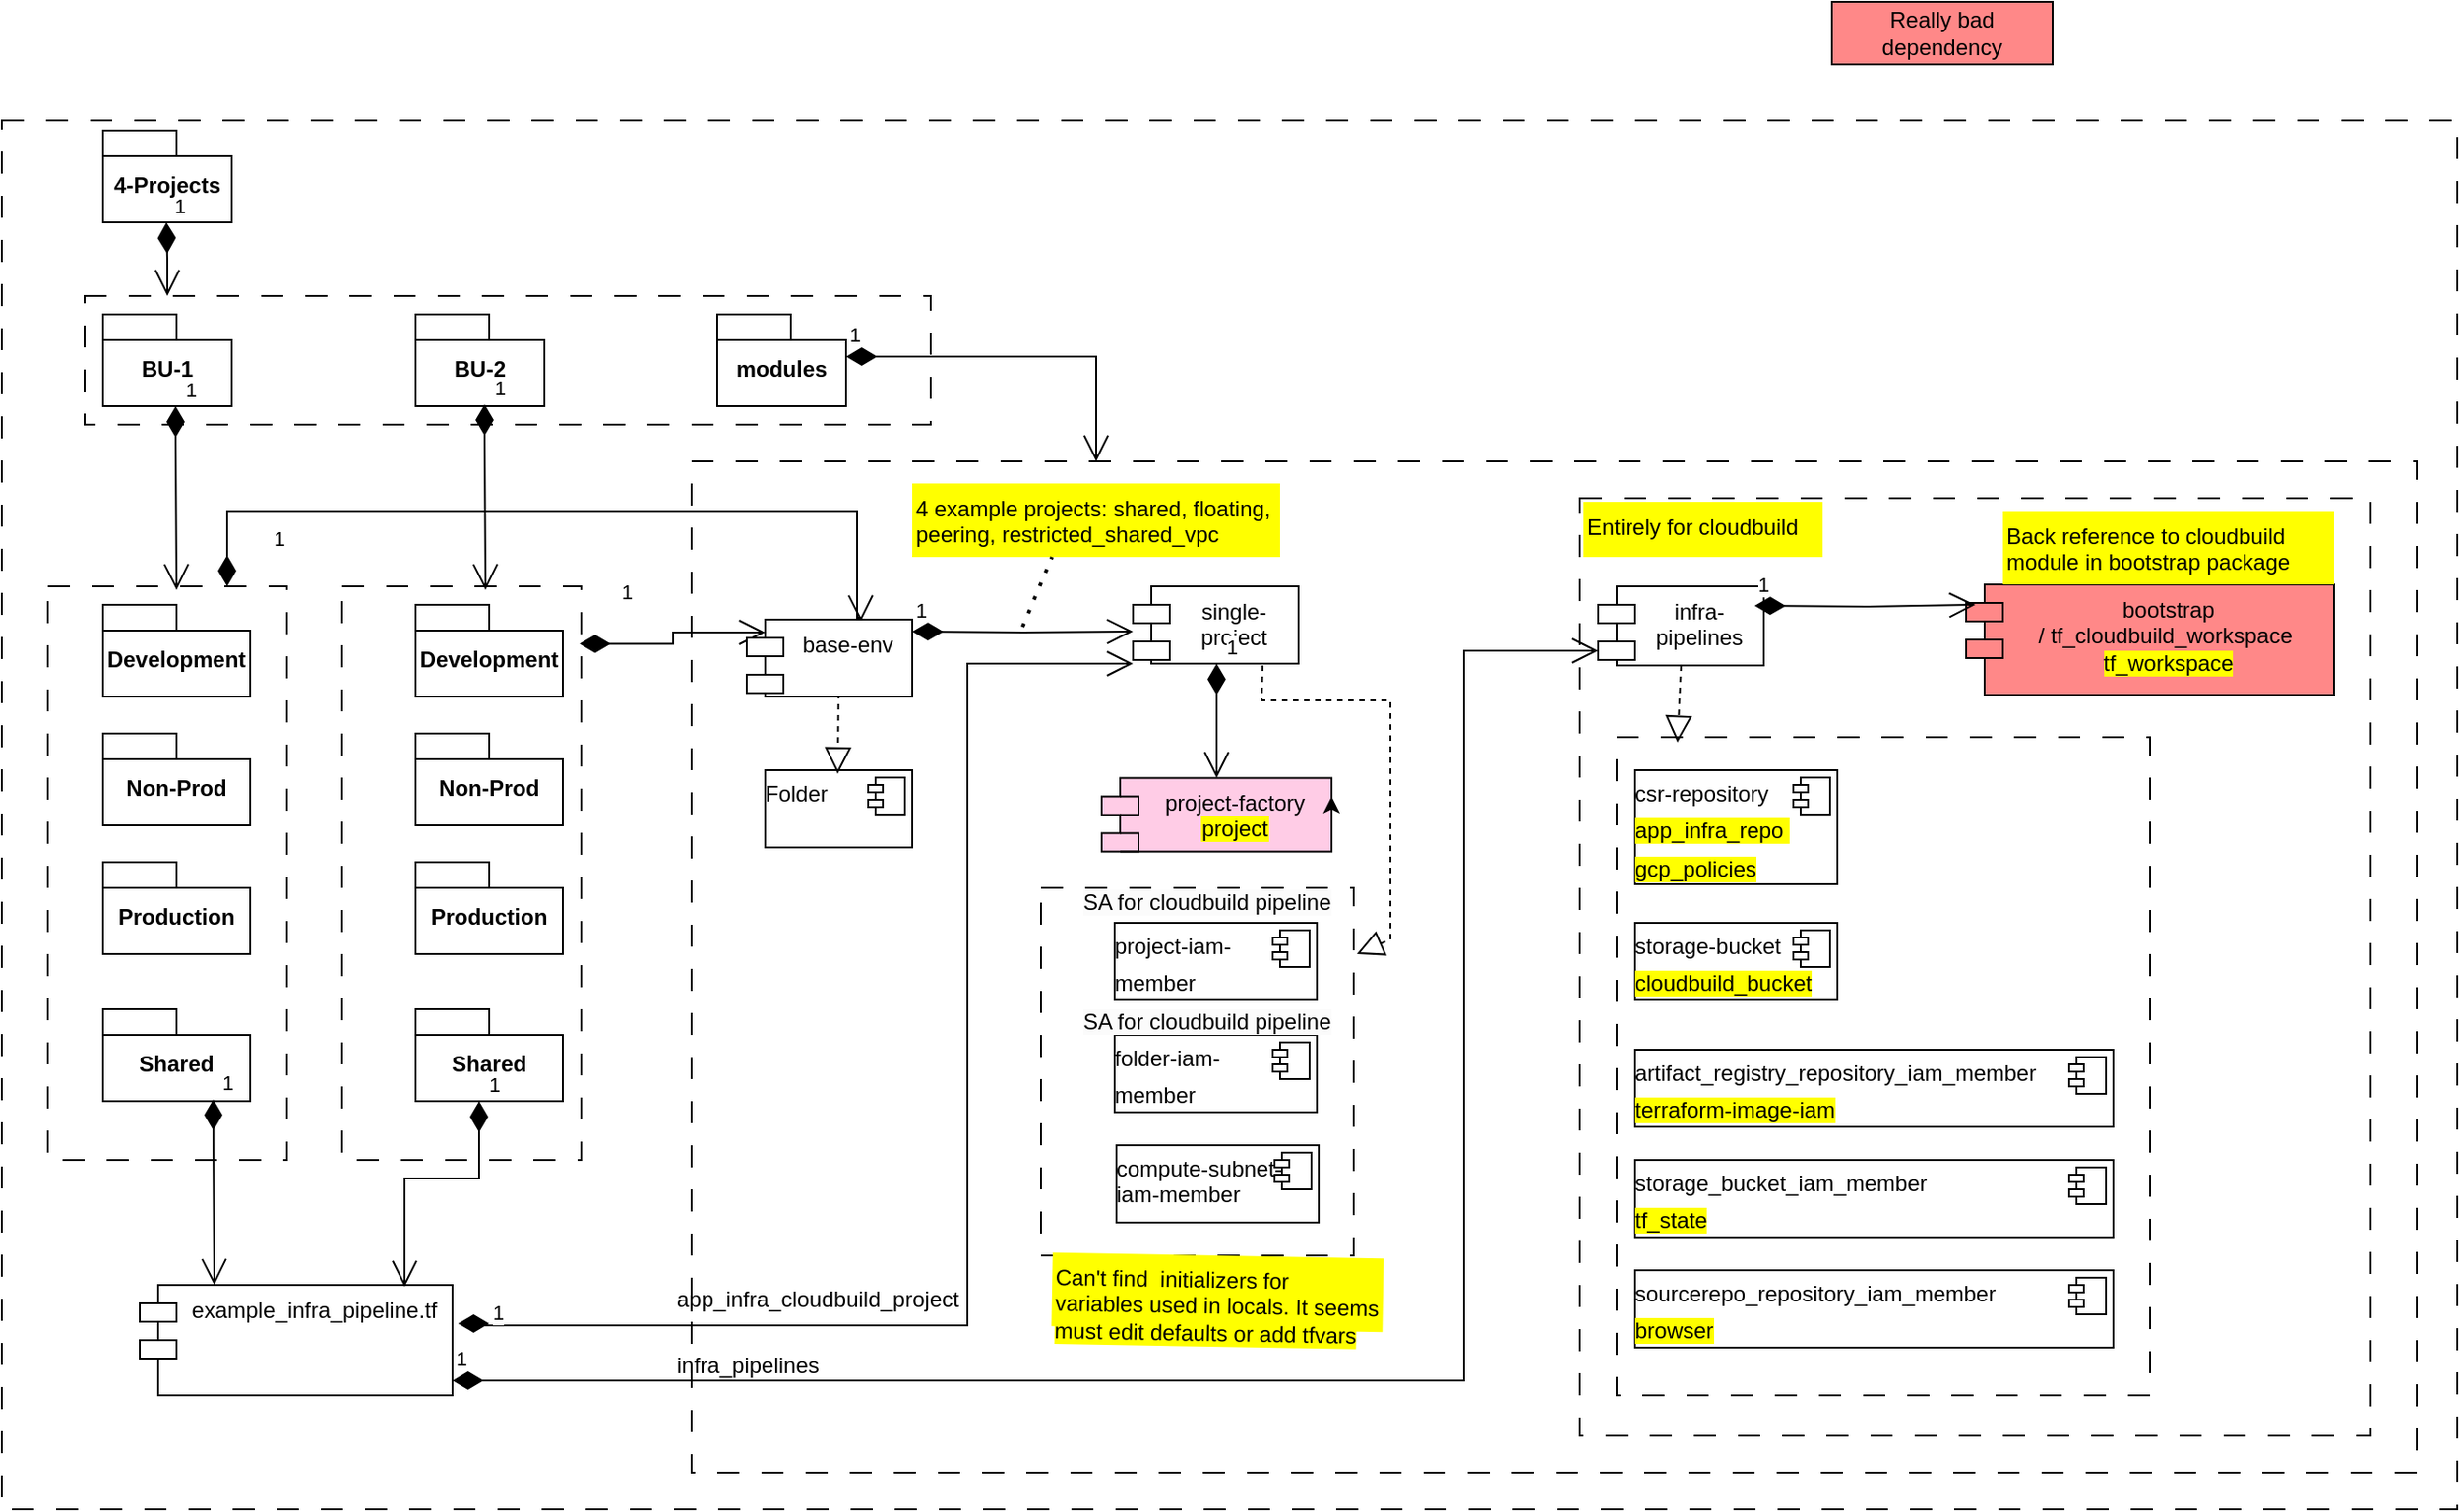 <mxfile version="23.1.5" type="device">
  <diagram name="Page-1" id="gwVyN43g-wXyU5WrKhXc">
    <mxGraphModel dx="1434" dy="844" grid="1" gridSize="10" guides="1" tooltips="1" connect="1" arrows="1" fold="1" page="1" pageScale="1" pageWidth="1100" pageHeight="850" math="0" shadow="0">
      <root>
        <mxCell id="0" />
        <mxCell id="1" parent="0" />
        <mxCell id="jNqYG85YL75cJUmXPqXT-95" value="" style="rounded=0;whiteSpace=wrap;html=1;fillColor=none;dashed=1;dashPattern=12 12;" parent="1" vertex="1">
          <mxGeometry x="55" y="84.5" width="1335" height="755.5" as="geometry" />
        </mxCell>
        <mxCell id="jNqYG85YL75cJUmXPqXT-73" value="" style="rounded=0;whiteSpace=wrap;html=1;fillColor=none;dashed=1;dashPattern=12 12;" parent="1" vertex="1">
          <mxGeometry x="430" y="270" width="938" height="550" as="geometry" />
        </mxCell>
        <mxCell id="jNqYG85YL75cJUmXPqXT-78" value="" style="rounded=0;whiteSpace=wrap;html=1;fillColor=none;dashed=1;dashPattern=12 12;" parent="1" vertex="1">
          <mxGeometry x="913" y="290" width="430" height="510" as="geometry" />
        </mxCell>
        <mxCell id="jNqYG85YL75cJUmXPqXT-18" value="" style="rounded=0;whiteSpace=wrap;html=1;fillColor=none;dashed=1;dashPattern=12 12;" parent="1" vertex="1">
          <mxGeometry x="100" y="180" width="460" height="70" as="geometry" />
        </mxCell>
        <mxCell id="jNqYG85YL75cJUmXPqXT-41" value="" style="rounded=0;whiteSpace=wrap;html=1;fillColor=none;dashed=1;dashPattern=12 12;" parent="1" vertex="1">
          <mxGeometry x="620" y="502" width="170" height="200" as="geometry" />
        </mxCell>
        <mxCell id="jNqYG85YL75cJUmXPqXT-16" value="" style="rounded=0;whiteSpace=wrap;html=1;fillColor=none;dashed=1;dashPattern=12 12;" parent="1" vertex="1">
          <mxGeometry x="80" y="338" width="130" height="312" as="geometry" />
        </mxCell>
        <mxCell id="jNqYG85YL75cJUmXPqXT-19" value="" style="rounded=0;whiteSpace=wrap;html=1;fillColor=none;dashed=1;dashPattern=12 12;" parent="1" vertex="1">
          <mxGeometry x="240" y="338" width="130" height="312" as="geometry" />
        </mxCell>
        <mxCell id="jNqYG85YL75cJUmXPqXT-1" value="4-Projects" style="shape=folder;fontStyle=1;spacingTop=10;tabWidth=40;tabHeight=14;tabPosition=left;html=1;whiteSpace=wrap;" parent="1" vertex="1">
          <mxGeometry x="110" y="90" width="70" height="50" as="geometry" />
        </mxCell>
        <mxCell id="jNqYG85YL75cJUmXPqXT-2" value="BU-1" style="shape=folder;fontStyle=1;spacingTop=10;tabWidth=40;tabHeight=14;tabPosition=left;html=1;whiteSpace=wrap;" parent="1" vertex="1">
          <mxGeometry x="110" y="190" width="70" height="50" as="geometry" />
        </mxCell>
        <mxCell id="jNqYG85YL75cJUmXPqXT-3" value="BU-2" style="shape=folder;fontStyle=1;spacingTop=10;tabWidth=40;tabHeight=14;tabPosition=left;html=1;whiteSpace=wrap;" parent="1" vertex="1">
          <mxGeometry x="280" y="190" width="70" height="50" as="geometry" />
        </mxCell>
        <mxCell id="jNqYG85YL75cJUmXPqXT-4" value="modules" style="shape=folder;fontStyle=1;spacingTop=10;tabWidth=40;tabHeight=14;tabPosition=left;html=1;whiteSpace=wrap;" parent="1" vertex="1">
          <mxGeometry x="444" y="190" width="70" height="50" as="geometry" />
        </mxCell>
        <mxCell id="jNqYG85YL75cJUmXPqXT-5" value="Development" style="shape=folder;fontStyle=1;spacingTop=10;tabWidth=40;tabHeight=14;tabPosition=left;html=1;whiteSpace=wrap;" parent="1" vertex="1">
          <mxGeometry x="110" y="348" width="80" height="50" as="geometry" />
        </mxCell>
        <mxCell id="jNqYG85YL75cJUmXPqXT-6" value="Non-Prod" style="shape=folder;fontStyle=1;spacingTop=10;tabWidth=40;tabHeight=14;tabPosition=left;html=1;whiteSpace=wrap;" parent="1" vertex="1">
          <mxGeometry x="110" y="418" width="80" height="50" as="geometry" />
        </mxCell>
        <mxCell id="jNqYG85YL75cJUmXPqXT-7" value="Production" style="shape=folder;fontStyle=1;spacingTop=10;tabWidth=40;tabHeight=14;tabPosition=left;html=1;whiteSpace=wrap;" parent="1" vertex="1">
          <mxGeometry x="110" y="488" width="80" height="50" as="geometry" />
        </mxCell>
        <mxCell id="jNqYG85YL75cJUmXPqXT-8" value="Development" style="shape=folder;fontStyle=1;spacingTop=10;tabWidth=40;tabHeight=14;tabPosition=left;html=1;whiteSpace=wrap;" parent="1" vertex="1">
          <mxGeometry x="280" y="348" width="80" height="50" as="geometry" />
        </mxCell>
        <mxCell id="jNqYG85YL75cJUmXPqXT-9" value="Non-Prod" style="shape=folder;fontStyle=1;spacingTop=10;tabWidth=40;tabHeight=14;tabPosition=left;html=1;whiteSpace=wrap;" parent="1" vertex="1">
          <mxGeometry x="280" y="418" width="80" height="50" as="geometry" />
        </mxCell>
        <mxCell id="jNqYG85YL75cJUmXPqXT-10" value="Production" style="shape=folder;fontStyle=1;spacingTop=10;tabWidth=40;tabHeight=14;tabPosition=left;html=1;whiteSpace=wrap;" parent="1" vertex="1">
          <mxGeometry x="280" y="488" width="80" height="50" as="geometry" />
        </mxCell>
        <mxCell id="jNqYG85YL75cJUmXPqXT-14" value="Shared" style="shape=folder;fontStyle=1;spacingTop=10;tabWidth=40;tabHeight=14;tabPosition=left;html=1;whiteSpace=wrap;" parent="1" vertex="1">
          <mxGeometry x="110" y="568" width="80" height="50" as="geometry" />
        </mxCell>
        <mxCell id="jNqYG85YL75cJUmXPqXT-15" value="Shared" style="shape=folder;fontStyle=1;spacingTop=10;tabWidth=40;tabHeight=14;tabPosition=left;html=1;whiteSpace=wrap;" parent="1" vertex="1">
          <mxGeometry x="280" y="568" width="80" height="50" as="geometry" />
        </mxCell>
        <mxCell id="jNqYG85YL75cJUmXPqXT-17" value="1" style="endArrow=open;html=1;endSize=12;startArrow=diamondThin;startSize=14;startFill=1;edgeStyle=orthogonalEdgeStyle;align=left;verticalAlign=bottom;rounded=0;" parent="1" edge="1">
          <mxGeometry x="-1" y="3" relative="1" as="geometry">
            <mxPoint x="144.5" y="140" as="sourcePoint" />
            <mxPoint x="145" y="180" as="targetPoint" />
          </mxGeometry>
        </mxCell>
        <mxCell id="jNqYG85YL75cJUmXPqXT-20" value="1" style="endArrow=open;html=1;endSize=12;startArrow=diamondThin;startSize=14;startFill=1;edgeStyle=orthogonalEdgeStyle;align=left;verticalAlign=bottom;rounded=0;" parent="1" edge="1">
          <mxGeometry x="-1" y="3" relative="1" as="geometry">
            <mxPoint x="149.5" y="240" as="sourcePoint" />
            <mxPoint x="150" y="340" as="targetPoint" />
            <Array as="points">
              <mxPoint x="149.5" y="260" />
              <mxPoint x="149.5" y="490" />
            </Array>
          </mxGeometry>
        </mxCell>
        <mxCell id="jNqYG85YL75cJUmXPqXT-22" value="1" style="endArrow=open;html=1;endSize=12;startArrow=diamondThin;startSize=14;startFill=1;edgeStyle=orthogonalEdgeStyle;align=left;verticalAlign=bottom;rounded=0;" parent="1" edge="1">
          <mxGeometry x="-1" y="3" relative="1" as="geometry">
            <mxPoint x="317.5" y="239" as="sourcePoint" />
            <mxPoint x="318" y="340" as="targetPoint" />
            <Array as="points">
              <mxPoint x="317.5" y="259" />
              <mxPoint x="317.5" y="489" />
            </Array>
          </mxGeometry>
        </mxCell>
        <mxCell id="jNqYG85YL75cJUmXPqXT-27" value="&lt;p style=&quot;margin: 6px 0px 0px;&quot;&gt;Folder&lt;/p&gt;" style="align=left;overflow=fill;html=1;dropTarget=0;whiteSpace=wrap;" parent="1" vertex="1">
          <mxGeometry x="470" y="438" width="80" height="42" as="geometry" />
        </mxCell>
        <mxCell id="jNqYG85YL75cJUmXPqXT-28" value="" style="shape=component;jettyWidth=8;jettyHeight=4;" parent="jNqYG85YL75cJUmXPqXT-27" vertex="1">
          <mxGeometry x="1" width="20" height="20" relative="1" as="geometry">
            <mxPoint x="-24" y="4" as="offset" />
          </mxGeometry>
        </mxCell>
        <object label="single-project" Description="Provides as examples" id="jNqYG85YL75cJUmXPqXT-29">
          <mxCell style="shape=module;align=left;spacingLeft=20;align=center;verticalAlign=top;whiteSpace=wrap;html=1;" parent="1" vertex="1">
            <mxGeometry x="670" y="338" width="90" height="42" as="geometry" />
          </mxCell>
        </object>
        <mxCell id="jNqYG85YL75cJUmXPqXT-30" value="infra-pipelines" style="shape=module;align=left;spacingLeft=20;align=center;verticalAlign=top;whiteSpace=wrap;html=1;" parent="1" vertex="1">
          <mxGeometry x="923" y="338" width="90" height="43" as="geometry" />
        </mxCell>
        <mxCell id="jNqYG85YL75cJUmXPqXT-31" value="1" style="endArrow=open;html=1;endSize=12;startArrow=diamondThin;startSize=14;startFill=1;edgeStyle=orthogonalEdgeStyle;align=left;verticalAlign=bottom;rounded=0;entryX=0;entryY=0.583;entryDx=0;entryDy=0;entryPerimeter=0;" parent="1" target="jNqYG85YL75cJUmXPqXT-29" edge="1">
          <mxGeometry x="-1" y="3" relative="1" as="geometry">
            <mxPoint x="550" y="362.5" as="sourcePoint" />
            <mxPoint x="640" y="362.5" as="targetPoint" />
          </mxGeometry>
        </mxCell>
        <mxCell id="jNqYG85YL75cJUmXPqXT-32" value="project-factory&lt;br&gt;&lt;span style=&quot;background-color: rgb(255, 255, 0);&quot;&gt;project&lt;/span&gt;&lt;div&gt;&lt;br/&gt;&lt;/div&gt;" style="shape=module;align=left;spacingLeft=20;align=center;verticalAlign=top;whiteSpace=wrap;html=1;fillColor=#FFCCE6;" parent="1" vertex="1">
          <mxGeometry x="653" y="442.25" width="125" height="40" as="geometry" />
        </mxCell>
        <mxCell id="jNqYG85YL75cJUmXPqXT-33" value="&lt;p style=&quot;margin: 6px 0px 0px;&quot;&gt;folder-iam-&lt;/p&gt;&lt;p style=&quot;margin: 6px 0px 0px;&quot;&gt;member&lt;/p&gt;" style="align=left;overflow=fill;html=1;dropTarget=0;whiteSpace=wrap;" parent="1" vertex="1">
          <mxGeometry x="660" y="582" width="110" height="42" as="geometry" />
        </mxCell>
        <mxCell id="jNqYG85YL75cJUmXPqXT-34" value="" style="shape=component;jettyWidth=8;jettyHeight=4;" parent="jNqYG85YL75cJUmXPqXT-33" vertex="1">
          <mxGeometry x="1" width="20" height="20" relative="1" as="geometry">
            <mxPoint x="-24" y="4" as="offset" />
          </mxGeometry>
        </mxCell>
        <mxCell id="jNqYG85YL75cJUmXPqXT-35" value="&lt;p style=&quot;margin: 6px 0px 0px;&quot;&gt;compute-subnet-iam-member&lt;/p&gt;" style="align=left;overflow=fill;html=1;dropTarget=0;whiteSpace=wrap;" parent="1" vertex="1">
          <mxGeometry x="661" y="642" width="110" height="42" as="geometry" />
        </mxCell>
        <mxCell id="jNqYG85YL75cJUmXPqXT-36" value="" style="shape=component;jettyWidth=8;jettyHeight=4;" parent="jNqYG85YL75cJUmXPqXT-35" vertex="1">
          <mxGeometry x="1" width="20" height="20" relative="1" as="geometry">
            <mxPoint x="-24" y="4" as="offset" />
          </mxGeometry>
        </mxCell>
        <mxCell id="jNqYG85YL75cJUmXPqXT-37" value="&lt;p style=&quot;margin: 6px 0px 0px;&quot;&gt;project-iam-&lt;/p&gt;&lt;p style=&quot;margin: 6px 0px 0px;&quot;&gt;member&lt;/p&gt;" style="align=left;overflow=fill;html=1;dropTarget=0;whiteSpace=wrap;" parent="1" vertex="1">
          <mxGeometry x="660" y="521" width="110" height="42" as="geometry" />
        </mxCell>
        <mxCell id="jNqYG85YL75cJUmXPqXT-38" value="" style="shape=component;jettyWidth=8;jettyHeight=4;" parent="jNqYG85YL75cJUmXPqXT-37" vertex="1">
          <mxGeometry x="1" width="20" height="20" relative="1" as="geometry">
            <mxPoint x="-24" y="4" as="offset" />
          </mxGeometry>
        </mxCell>
        <mxCell id="jNqYG85YL75cJUmXPqXT-39" value="&lt;p style=&quot;border-color: var(--border-color); color: rgb(0, 0, 0); font-family: Helvetica; font-size: 12px; font-style: normal; font-variant-ligatures: normal; font-variant-caps: normal; font-weight: 400; letter-spacing: normal; orphans: 2; text-align: left; text-indent: 0px; text-transform: none; widows: 2; word-spacing: 0px; -webkit-text-stroke-width: 0px; background-color: rgb(251, 251, 251); text-decoration-thickness: initial; text-decoration-style: initial; text-decoration-color: initial; margin: 6px 0px 0px;&quot;&gt;SA for cloudbuild pipeline&lt;/p&gt;" style="text;whiteSpace=wrap;html=1;" parent="1" vertex="1">
          <mxGeometry x="641" y="490" width="150" height="41" as="geometry" />
        </mxCell>
        <mxCell id="jNqYG85YL75cJUmXPqXT-40" value="&lt;p style=&quot;border-color: var(--border-color); color: rgb(0, 0, 0); font-family: Helvetica; font-size: 12px; font-style: normal; font-variant-ligatures: normal; font-variant-caps: normal; font-weight: 400; letter-spacing: normal; orphans: 2; text-align: left; text-indent: 0px; text-transform: none; widows: 2; word-spacing: 0px; -webkit-text-stroke-width: 0px; background-color: rgb(251, 251, 251); text-decoration-thickness: initial; text-decoration-style: initial; text-decoration-color: initial; margin: 6px 0px 0px;&quot;&gt;SA for cloudbuild pipeline&lt;/p&gt;" style="text;whiteSpace=wrap;html=1;" parent="1" vertex="1">
          <mxGeometry x="641" y="555" width="150" height="40" as="geometry" />
        </mxCell>
        <mxCell id="jNqYG85YL75cJUmXPqXT-42" value="1" style="endArrow=open;html=1;endSize=12;startArrow=diamondThin;startSize=14;startFill=1;edgeStyle=orthogonalEdgeStyle;align=left;verticalAlign=bottom;rounded=0;entryX=0.5;entryY=0;entryDx=0;entryDy=0;" parent="1" target="jNqYG85YL75cJUmXPqXT-32" edge="1">
          <mxGeometry x="-1" y="3" relative="1" as="geometry">
            <mxPoint x="715.5" y="380" as="sourcePoint" />
            <mxPoint x="715.5" y="430" as="targetPoint" />
            <Array as="points">
              <mxPoint x="716" y="400" />
            </Array>
          </mxGeometry>
        </mxCell>
        <mxCell id="jNqYG85YL75cJUmXPqXT-43" value="&lt;span style=&quot;color: rgb(0, 0, 0); font-family: Helvetica; font-size: 12px; font-style: normal; font-variant-ligatures: normal; font-variant-caps: normal; font-weight: 400; letter-spacing: normal; orphans: 2; text-align: left; text-indent: 0px; text-transform: none; widows: 2; word-spacing: 0px; -webkit-text-stroke-width: 0px; text-decoration-thickness: initial; text-decoration-style: initial; text-decoration-color: initial; float: none; display: inline !important; background-color: rgb(255, 255, 0);&quot;&gt;Can&#39;t find&amp;nbsp; initializers for variables used in locals. It seems must edit defaults or add tfvars&lt;/span&gt;" style="text;whiteSpace=wrap;html=1;rotation=1;fillColor=#FFFF00;" parent="1" vertex="1">
          <mxGeometry x="626" y="702" width="180" height="40" as="geometry" />
        </mxCell>
        <mxCell id="jNqYG85YL75cJUmXPqXT-51" value="" style="endArrow=block;dashed=1;endFill=0;endSize=12;html=1;rounded=0;" parent="1" edge="1">
          <mxGeometry width="160" relative="1" as="geometry">
            <mxPoint x="510" y="390" as="sourcePoint" />
            <mxPoint x="509.5" y="440" as="targetPoint" />
          </mxGeometry>
        </mxCell>
        <mxCell id="jNqYG85YL75cJUmXPqXT-53" value="" style="endArrow=block;dashed=1;endFill=0;endSize=12;html=1;rounded=0;entryX=1.01;entryY=0.18;entryDx=0;entryDy=0;entryPerimeter=0;" parent="1" target="jNqYG85YL75cJUmXPqXT-41" edge="1">
          <mxGeometry width="160" relative="1" as="geometry">
            <mxPoint x="740.5" y="381" as="sourcePoint" />
            <mxPoint x="810" y="580" as="targetPoint" />
            <Array as="points">
              <mxPoint x="740" y="400" />
              <mxPoint x="810" y="400" />
              <mxPoint x="810" y="530" />
            </Array>
          </mxGeometry>
        </mxCell>
        <mxCell id="jNqYG85YL75cJUmXPqXT-56" value="&lt;p style=&quot;margin: 6px 0px 0px;&quot;&gt;csr-repository&lt;/p&gt;&lt;p style=&quot;margin: 6px 0px 0px;&quot;&gt;&lt;span style=&quot;background-color: rgb(255, 255, 0);&quot;&gt;app_infra_repo&amp;nbsp;&lt;/span&gt;&lt;/p&gt;&lt;p style=&quot;margin: 6px 0px 0px;&quot;&gt;&lt;span style=&quot;background-color: rgb(255, 255, 0);&quot;&gt;gcp_policies&lt;/span&gt;&lt;/p&gt;" style="align=left;overflow=fill;html=1;dropTarget=0;whiteSpace=wrap;" parent="1" vertex="1">
          <mxGeometry x="943" y="438" width="110" height="62" as="geometry" />
        </mxCell>
        <mxCell id="jNqYG85YL75cJUmXPqXT-57" value="" style="shape=component;jettyWidth=8;jettyHeight=4;" parent="jNqYG85YL75cJUmXPqXT-56" vertex="1">
          <mxGeometry x="1" width="20" height="20" relative="1" as="geometry">
            <mxPoint x="-24" y="4" as="offset" />
          </mxGeometry>
        </mxCell>
        <mxCell id="jNqYG85YL75cJUmXPqXT-59" value="&lt;p style=&quot;margin: 6px 0px 0px;&quot;&gt;storage-bucket&amp;nbsp;&lt;/p&gt;&lt;p style=&quot;margin: 6px 0px 0px;&quot;&gt;&lt;span style=&quot;background-color: rgb(255, 255, 0);&quot;&gt;cloudbuild_bucket&lt;/span&gt;&lt;/p&gt;" style="align=left;overflow=fill;html=1;dropTarget=0;whiteSpace=wrap;" parent="1" vertex="1">
          <mxGeometry x="943" y="521" width="110" height="42" as="geometry" />
        </mxCell>
        <mxCell id="jNqYG85YL75cJUmXPqXT-60" value="" style="shape=component;jettyWidth=8;jettyHeight=4;" parent="jNqYG85YL75cJUmXPqXT-59" vertex="1">
          <mxGeometry x="1" width="20" height="20" relative="1" as="geometry">
            <mxPoint x="-24" y="4" as="offset" />
          </mxGeometry>
        </mxCell>
        <object label="bootstrap /&amp;nbsp;tf_cloudbuild_workspace&amp;nbsp;&lt;br&gt;&lt;span style=&quot;background-color: rgb(255, 255, 0);&quot;&gt;tf_workspace&lt;/span&gt;" Description="Provides as examples" id="jNqYG85YL75cJUmXPqXT-62">
          <mxCell style="shape=module;align=left;spacingLeft=20;align=center;verticalAlign=top;whiteSpace=wrap;html=1;fillColor=#FF8888;" parent="1" vertex="1">
            <mxGeometry x="1123" y="337" width="200" height="60" as="geometry" />
          </mxCell>
        </object>
        <mxCell id="jNqYG85YL75cJUmXPqXT-63" value="&lt;span style=&quot;color: rgb(0, 0, 0); font-family: Helvetica; font-size: 12px; font-style: normal; font-variant-ligatures: normal; font-variant-caps: normal; font-weight: 400; letter-spacing: normal; orphans: 2; text-align: left; text-indent: 0px; text-transform: none; widows: 2; word-spacing: 0px; -webkit-text-stroke-width: 0px; text-decoration-thickness: initial; text-decoration-style: initial; text-decoration-color: initial; float: none; display: inline !important; background-color: rgb(255, 255, 0);&quot;&gt;Back reference to cloudbuild module in bootstrap package&lt;/span&gt;" style="text;whiteSpace=wrap;html=1;rotation=0;fillColor=#FFFF00;" parent="1" vertex="1">
          <mxGeometry x="1143" y="297" width="180" height="40" as="geometry" />
        </mxCell>
        <mxCell id="jNqYG85YL75cJUmXPqXT-64" value="Really bad dependency" style="rounded=0;whiteSpace=wrap;html=1;fillColor=#FF8888;" parent="1" vertex="1">
          <mxGeometry x="1050" y="20" width="120" height="34" as="geometry" />
        </mxCell>
        <mxCell id="jNqYG85YL75cJUmXPqXT-66" value="&lt;p style=&quot;margin: 6px 0px 0px;&quot;&gt;&lt;span style=&quot;background-color: initial;&quot;&gt;artifact_registry_repository_&lt;/span&gt;&lt;span style=&quot;background-color: initial;&quot;&gt;iam_member&lt;/span&gt;&lt;/p&gt;&lt;p style=&quot;margin: 6px 0px 0px;&quot;&gt;&lt;span style=&quot;background-color: rgb(255, 255, 0);&quot;&gt;terraform-image-iam&lt;/span&gt;&lt;/p&gt;" style="align=left;overflow=fill;html=1;dropTarget=0;whiteSpace=wrap;" parent="1" vertex="1">
          <mxGeometry x="943" y="590" width="260" height="42" as="geometry" />
        </mxCell>
        <mxCell id="jNqYG85YL75cJUmXPqXT-67" value="" style="shape=component;jettyWidth=8;jettyHeight=4;" parent="jNqYG85YL75cJUmXPqXT-66" vertex="1">
          <mxGeometry x="1" width="20" height="20" relative="1" as="geometry">
            <mxPoint x="-24" y="4" as="offset" />
          </mxGeometry>
        </mxCell>
        <mxCell id="jNqYG85YL75cJUmXPqXT-69" value="&lt;p style=&quot;margin: 6px 0px 0px;&quot;&gt;&lt;span style=&quot;background-color: initial;&quot;&gt;storage_bucket_iam_member&lt;/span&gt;&lt;br&gt;&lt;/p&gt;&lt;p style=&quot;margin: 6px 0px 0px;&quot;&gt;&lt;span style=&quot;background-color: rgb(255, 255, 0);&quot;&gt;tf_state&lt;/span&gt;&lt;span style=&quot;background-color: initial;&quot;&gt;&lt;br&gt;&lt;/span&gt;&lt;/p&gt;" style="align=left;overflow=fill;html=1;dropTarget=0;whiteSpace=wrap;" parent="1" vertex="1">
          <mxGeometry x="943" y="650" width="260" height="42" as="geometry" />
        </mxCell>
        <mxCell id="jNqYG85YL75cJUmXPqXT-70" value="" style="shape=component;jettyWidth=8;jettyHeight=4;" parent="jNqYG85YL75cJUmXPqXT-69" vertex="1">
          <mxGeometry x="1" width="20" height="20" relative="1" as="geometry">
            <mxPoint x="-24" y="4" as="offset" />
          </mxGeometry>
        </mxCell>
        <mxCell id="jNqYG85YL75cJUmXPqXT-71" value="&lt;p style=&quot;margin: 6px 0px 0px;&quot;&gt;sourcerepo_repository_iam_member&lt;/p&gt;&lt;p style=&quot;margin: 6px 0px 0px;&quot;&gt;&lt;span style=&quot;background-color: rgb(255, 255, 0);&quot;&gt;browser&lt;/span&gt;&lt;br&gt;&lt;/p&gt;" style="align=left;overflow=fill;html=1;dropTarget=0;whiteSpace=wrap;" parent="1" vertex="1">
          <mxGeometry x="943" y="710" width="260" height="42" as="geometry" />
        </mxCell>
        <mxCell id="jNqYG85YL75cJUmXPqXT-72" value="" style="shape=component;jettyWidth=8;jettyHeight=4;" parent="jNqYG85YL75cJUmXPqXT-71" vertex="1">
          <mxGeometry x="1" width="20" height="20" relative="1" as="geometry">
            <mxPoint x="-24" y="4" as="offset" />
          </mxGeometry>
        </mxCell>
        <mxCell id="jNqYG85YL75cJUmXPqXT-74" value="1" style="endArrow=open;html=1;endSize=12;startArrow=diamondThin;startSize=14;startFill=1;edgeStyle=orthogonalEdgeStyle;align=left;verticalAlign=bottom;rounded=0;entryX=0;entryY=0.583;entryDx=0;entryDy=0;entryPerimeter=0;" parent="1" edge="1">
          <mxGeometry x="-1" y="3" relative="1" as="geometry">
            <mxPoint x="1008" y="348.5" as="sourcePoint" />
            <mxPoint x="1128" y="348" as="targetPoint" />
          </mxGeometry>
        </mxCell>
        <mxCell id="jNqYG85YL75cJUmXPqXT-75" value="" style="endArrow=block;dashed=1;endFill=0;endSize=12;html=1;rounded=0;entryX=0.114;entryY=0.008;entryDx=0;entryDy=0;entryPerimeter=0;exitX=0.5;exitY=1;exitDx=0;exitDy=0;" parent="1" source="jNqYG85YL75cJUmXPqXT-30" target="jNqYG85YL75cJUmXPqXT-76" edge="1">
          <mxGeometry width="160" relative="1" as="geometry">
            <mxPoint x="963" y="380" as="sourcePoint" />
            <mxPoint x="1033" y="380" as="targetPoint" />
          </mxGeometry>
        </mxCell>
        <mxCell id="jNqYG85YL75cJUmXPqXT-76" value="" style="rounded=0;whiteSpace=wrap;html=1;fillColor=none;dashed=1;dashPattern=12 12;" parent="1" vertex="1">
          <mxGeometry x="933" y="420" width="290" height="358" as="geometry" />
        </mxCell>
        <mxCell id="jNqYG85YL75cJUmXPqXT-77" value="&lt;span style=&quot;color: rgb(0, 0, 0); font-family: Helvetica; font-size: 12px; font-style: normal; font-variant-ligatures: normal; font-variant-caps: normal; font-weight: 400; letter-spacing: normal; orphans: 2; text-align: left; text-indent: 0px; text-transform: none; widows: 2; word-spacing: 0px; -webkit-text-stroke-width: 0px; text-decoration-thickness: initial; text-decoration-style: initial; text-decoration-color: initial; float: none; display: inline !important; background-color: rgb(255, 255, 0);&quot;&gt;Entirely for cloudbuild&lt;/span&gt;" style="text;whiteSpace=wrap;html=1;rotation=0;fillColor=#FFFF00;" parent="1" vertex="1">
          <mxGeometry x="915" y="292" width="130" height="30" as="geometry" />
        </mxCell>
        <mxCell id="jNqYG85YL75cJUmXPqXT-79" value="1" style="endArrow=open;html=1;endSize=12;startArrow=diamondThin;startSize=14;startFill=1;edgeStyle=orthogonalEdgeStyle;align=left;verticalAlign=bottom;rounded=0;exitX=0;exitY=0;exitDx=70;exitDy=23;exitPerimeter=0;" parent="1" source="jNqYG85YL75cJUmXPqXT-4" edge="1">
          <mxGeometry x="-1" y="3" relative="1" as="geometry">
            <mxPoint x="560" y="215" as="sourcePoint" />
            <mxPoint x="650" y="270" as="targetPoint" />
            <Array as="points">
              <mxPoint x="650" y="213" />
            </Array>
          </mxGeometry>
        </mxCell>
        <mxCell id="jNqYG85YL75cJUmXPqXT-82" value="1" style="endArrow=open;html=1;endSize=12;startArrow=diamondThin;startSize=14;startFill=1;edgeStyle=orthogonalEdgeStyle;align=left;verticalAlign=bottom;rounded=0;exitX=0.993;exitY=0.1;exitDx=0;exitDy=0;exitPerimeter=0;" parent="1" source="jNqYG85YL75cJUmXPqXT-19" edge="1">
          <mxGeometry x="-0.61" y="19" relative="1" as="geometry">
            <mxPoint x="370" y="366.5" as="sourcePoint" />
            <mxPoint x="470" y="363" as="targetPoint" />
            <Array as="points">
              <mxPoint x="420" y="369" />
              <mxPoint x="420" y="363" />
            </Array>
            <mxPoint as="offset" />
          </mxGeometry>
        </mxCell>
        <mxCell id="jNqYG85YL75cJUmXPqXT-83" value="1" style="endArrow=open;html=1;endSize=12;startArrow=diamondThin;startSize=14;startFill=1;edgeStyle=orthogonalEdgeStyle;align=left;verticalAlign=bottom;rounded=0;exitX=0.75;exitY=0;exitDx=0;exitDy=0;entryX=0.689;entryY=0.024;entryDx=0;entryDy=0;entryPerimeter=0;" parent="1" source="jNqYG85YL75cJUmXPqXT-16" target="OgV2ja9a1OCX6CN3ytBe-1" edge="1">
          <mxGeometry x="-0.923" y="-22" relative="1" as="geometry">
            <mxPoint x="160" y="300.5" as="sourcePoint" />
            <mxPoint x="539.04" y="355" as="targetPoint" />
            <Array as="points">
              <mxPoint x="178" y="297" />
              <mxPoint x="520" y="297" />
              <mxPoint x="520" y="355" />
              <mxPoint x="522" y="355" />
            </Array>
            <mxPoint x="1" as="offset" />
          </mxGeometry>
        </mxCell>
        <object label="example_infra_pipeline.tf" Description="Provides as examples" id="jNqYG85YL75cJUmXPqXT-84">
          <mxCell style="shape=module;align=left;spacingLeft=20;align=center;verticalAlign=top;whiteSpace=wrap;html=1;" parent="1" vertex="1">
            <mxGeometry x="130" y="718" width="170" height="60" as="geometry" />
          </mxCell>
        </object>
        <mxCell id="jNqYG85YL75cJUmXPqXT-87" value="app_infra_cloudbuild_project" style="text;whiteSpace=wrap;html=1;" parent="1" vertex="1">
          <mxGeometry x="420" y="712" width="170" height="30" as="geometry" />
        </mxCell>
        <mxCell id="jNqYG85YL75cJUmXPqXT-89" value="1" style="endArrow=open;html=1;endSize=12;startArrow=diamondThin;startSize=14;startFill=1;edgeStyle=orthogonalEdgeStyle;align=left;verticalAlign=bottom;rounded=0;entryX=0;entryY=0;entryDx=0;entryDy=35;entryPerimeter=0;" parent="1" source="jNqYG85YL75cJUmXPqXT-84" target="jNqYG85YL75cJUmXPqXT-30" edge="1">
          <mxGeometry x="-1" y="3" relative="1" as="geometry">
            <mxPoint x="380" y="810" as="sourcePoint" />
            <mxPoint x="670" y="451" as="targetPoint" />
            <Array as="points">
              <mxPoint x="850" y="770" />
              <mxPoint x="850" y="373" />
            </Array>
          </mxGeometry>
        </mxCell>
        <mxCell id="jNqYG85YL75cJUmXPqXT-90" value="infra_pipelines" style="text;whiteSpace=wrap;html=1;" parent="1" vertex="1">
          <mxGeometry x="420" y="748" width="170" height="30" as="geometry" />
        </mxCell>
        <mxCell id="jNqYG85YL75cJUmXPqXT-91" value="1" style="endArrow=open;html=1;endSize=12;startArrow=diamondThin;startSize=14;startFill=1;edgeStyle=orthogonalEdgeStyle;align=left;verticalAlign=bottom;rounded=0;entryX=0;entryY=1;entryDx=0;entryDy=0;entryPerimeter=0;" parent="1" target="jNqYG85YL75cJUmXPqXT-29" edge="1">
          <mxGeometry x="-1" y="3" relative="1" as="geometry">
            <mxPoint x="320" y="739" as="sourcePoint" />
            <mxPoint x="610" y="380" as="targetPoint" />
            <Array as="points">
              <mxPoint x="310" y="739" />
              <mxPoint x="310" y="740" />
              <mxPoint x="580" y="740" />
              <mxPoint x="580" y="380" />
            </Array>
          </mxGeometry>
        </mxCell>
        <mxCell id="jNqYG85YL75cJUmXPqXT-92" style="edgeStyle=orthogonalEdgeStyle;rounded=0;orthogonalLoop=1;jettySize=auto;html=1;exitX=1;exitY=0.5;exitDx=0;exitDy=0;entryX=1;entryY=0.25;entryDx=0;entryDy=0;" parent="1" source="jNqYG85YL75cJUmXPqXT-32" target="jNqYG85YL75cJUmXPqXT-32" edge="1">
          <mxGeometry relative="1" as="geometry" />
        </mxCell>
        <mxCell id="jNqYG85YL75cJUmXPqXT-93" value="1" style="endArrow=open;html=1;endSize=12;startArrow=diamondThin;startSize=14;startFill=1;edgeStyle=orthogonalEdgeStyle;align=left;verticalAlign=bottom;rounded=0;" parent="1" edge="1">
          <mxGeometry x="-1" y="3" relative="1" as="geometry">
            <mxPoint x="170" y="617" as="sourcePoint" />
            <mxPoint x="170.5" y="718" as="targetPoint" />
            <Array as="points">
              <mxPoint x="170" y="637" />
              <mxPoint x="170" y="867" />
            </Array>
          </mxGeometry>
        </mxCell>
        <mxCell id="jNqYG85YL75cJUmXPqXT-94" value="1" style="endArrow=open;html=1;endSize=12;startArrow=diamondThin;startSize=14;startFill=1;edgeStyle=orthogonalEdgeStyle;align=left;verticalAlign=bottom;rounded=0;entryX=0.847;entryY=0.017;entryDx=0;entryDy=0;entryPerimeter=0;" parent="1" target="jNqYG85YL75cJUmXPqXT-84" edge="1">
          <mxGeometry x="-1" y="3" relative="1" as="geometry">
            <mxPoint x="314.5" y="618" as="sourcePoint" />
            <mxPoint x="240" y="690" as="targetPoint" />
            <Array as="points">
              <mxPoint x="315" y="660" />
              <mxPoint x="274" y="660" />
            </Array>
          </mxGeometry>
        </mxCell>
        <mxCell id="jNqYG85YL75cJUmXPqXT-96" value="&lt;span style=&quot;color: rgb(0, 0, 0); font-family: Helvetica; font-size: 12px; font-style: normal; font-variant-ligatures: normal; font-variant-caps: normal; font-weight: 400; letter-spacing: normal; orphans: 2; text-align: left; text-indent: 0px; text-transform: none; widows: 2; word-spacing: 0px; -webkit-text-stroke-width: 0px; text-decoration-thickness: initial; text-decoration-style: initial; text-decoration-color: initial; float: none; display: inline !important; background-color: rgb(255, 255, 0);&quot;&gt;4 example projects: shared, floating, peering, restricted_shared_vpc&lt;/span&gt;" style="text;whiteSpace=wrap;html=1;rotation=0;fillColor=#FFFF00;" parent="1" vertex="1">
          <mxGeometry x="550" y="282" width="200" height="40" as="geometry" />
        </mxCell>
        <mxCell id="jNqYG85YL75cJUmXPqXT-97" value="" style="endArrow=none;dashed=1;html=1;dashPattern=1 3;strokeWidth=2;rounded=0;" parent="1" edge="1">
          <mxGeometry width="50" height="50" relative="1" as="geometry">
            <mxPoint x="610" y="360" as="sourcePoint" />
            <mxPoint x="626" y="322" as="targetPoint" />
          </mxGeometry>
        </mxCell>
        <object label="base-env" Description="Provides as examples" id="OgV2ja9a1OCX6CN3ytBe-1">
          <mxCell style="shape=module;align=left;spacingLeft=20;align=center;verticalAlign=top;whiteSpace=wrap;html=1;" vertex="1" parent="1">
            <mxGeometry x="460" y="356" width="90" height="42" as="geometry" />
          </mxCell>
        </object>
      </root>
    </mxGraphModel>
  </diagram>
</mxfile>
